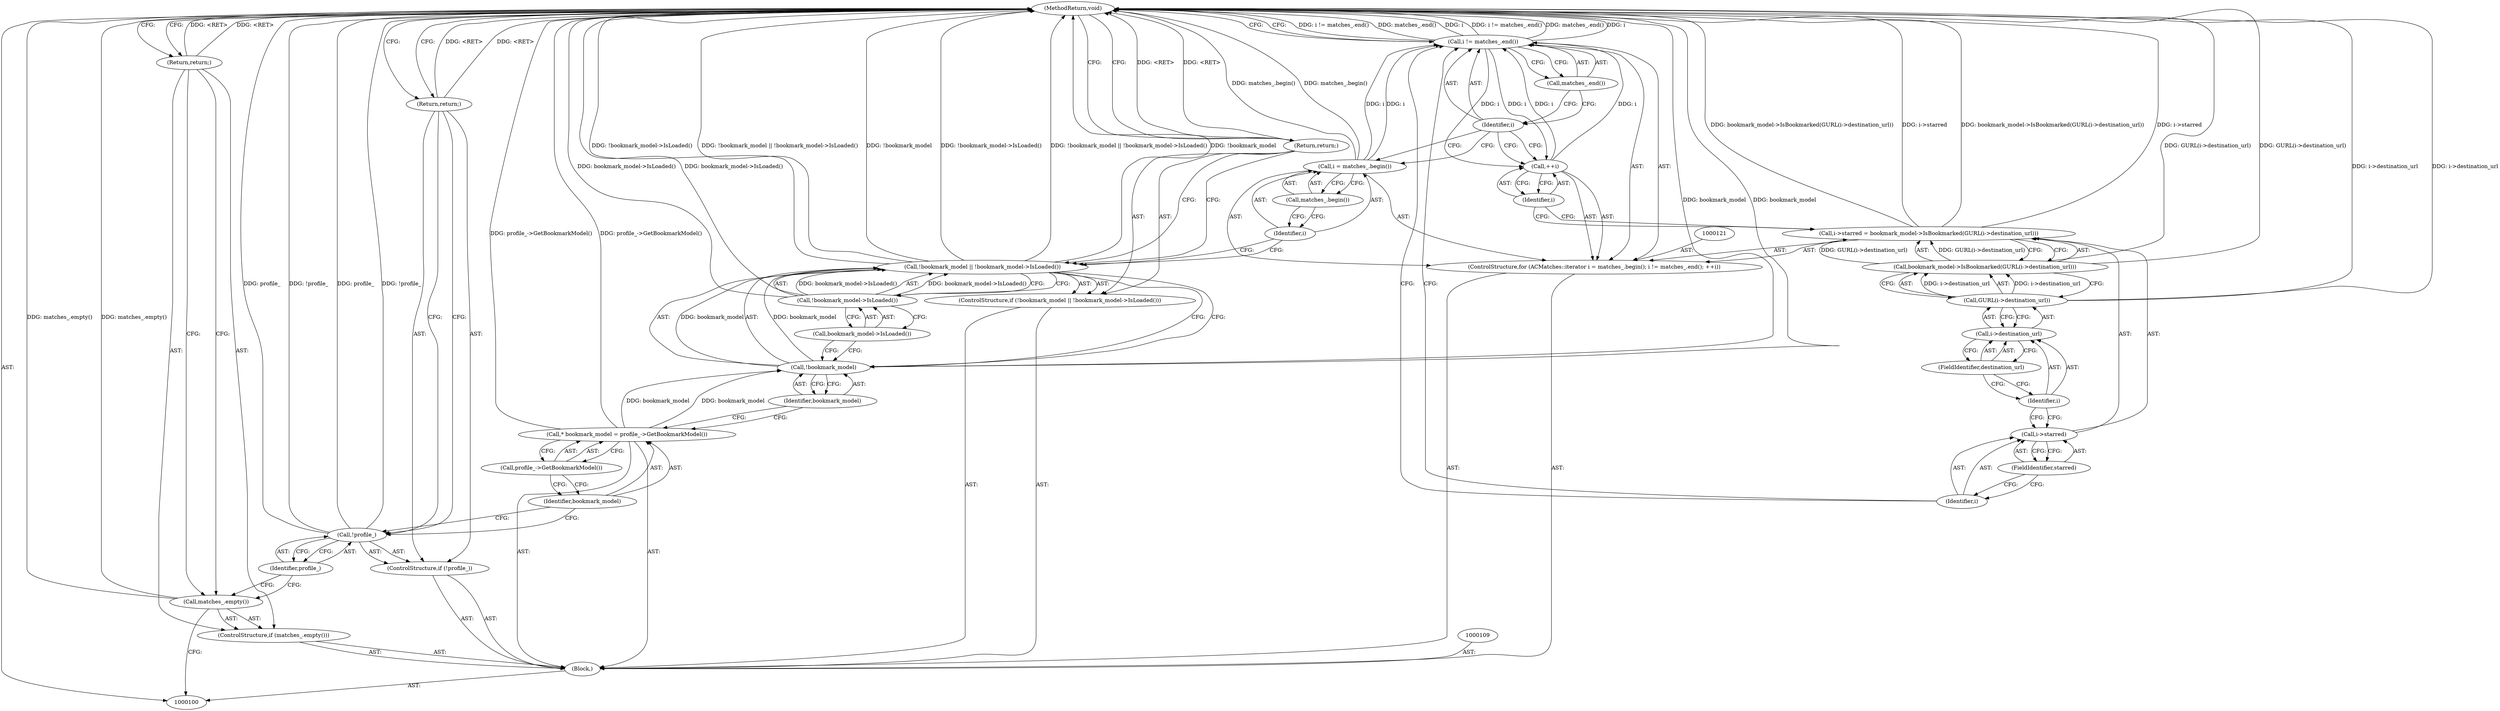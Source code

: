 digraph "1_Chrome_30f5bc981921d9c0221c82f38d80bd2d5c86a022_3" {
"1000139" [label="(MethodReturn,void)"];
"1000101" [label="(Block,)"];
"1000134" [label="(Call,bookmark_model->IsBookmarked(GURL(i->destination_url)))"];
"1000130" [label="(Call,i->starred = bookmark_model->IsBookmarked(GURL(i->destination_url)))"];
"1000131" [label="(Call,i->starred)"];
"1000132" [label="(Identifier,i)"];
"1000135" [label="(Call,GURL(i->destination_url))"];
"1000136" [label="(Call,i->destination_url)"];
"1000137" [label="(Identifier,i)"];
"1000138" [label="(FieldIdentifier,destination_url)"];
"1000133" [label="(FieldIdentifier,starred)"];
"1000102" [label="(ControlStructure,if (matches_.empty()))"];
"1000103" [label="(Call,matches_.empty())"];
"1000104" [label="(Return,return;)"];
"1000105" [label="(ControlStructure,if (!profile_))"];
"1000106" [label="(Call,!profile_)"];
"1000107" [label="(Identifier,profile_)"];
"1000108" [label="(Return,return;)"];
"1000110" [label="(Call,* bookmark_model = profile_->GetBookmarkModel())"];
"1000111" [label="(Identifier,bookmark_model)"];
"1000112" [label="(Call,profile_->GetBookmarkModel())"];
"1000113" [label="(ControlStructure,if (!bookmark_model || !bookmark_model->IsLoaded()))"];
"1000117" [label="(Call,!bookmark_model->IsLoaded())"];
"1000118" [label="(Call,bookmark_model->IsLoaded())"];
"1000114" [label="(Call,!bookmark_model || !bookmark_model->IsLoaded())"];
"1000115" [label="(Call,!bookmark_model)"];
"1000116" [label="(Identifier,bookmark_model)"];
"1000119" [label="(Return,return;)"];
"1000120" [label="(ControlStructure,for (ACMatches::iterator i = matches_.begin(); i != matches_.end(); ++i))"];
"1000122" [label="(Call,i = matches_.begin())"];
"1000123" [label="(Identifier,i)"];
"1000124" [label="(Call,matches_.begin())"];
"1000125" [label="(Call,i != matches_.end())"];
"1000126" [label="(Identifier,i)"];
"1000127" [label="(Call,matches_.end())"];
"1000128" [label="(Call,++i)"];
"1000129" [label="(Identifier,i)"];
"1000139" -> "1000100"  [label="AST: "];
"1000139" -> "1000104"  [label="CFG: "];
"1000139" -> "1000108"  [label="CFG: "];
"1000139" -> "1000119"  [label="CFG: "];
"1000139" -> "1000125"  [label="CFG: "];
"1000114" -> "1000139"  [label="DDG: !bookmark_model->IsLoaded()"];
"1000114" -> "1000139"  [label="DDG: !bookmark_model || !bookmark_model->IsLoaded()"];
"1000114" -> "1000139"  [label="DDG: !bookmark_model"];
"1000125" -> "1000139"  [label="DDG: i != matches_.end()"];
"1000125" -> "1000139"  [label="DDG: matches_.end()"];
"1000125" -> "1000139"  [label="DDG: i"];
"1000106" -> "1000139"  [label="DDG: profile_"];
"1000106" -> "1000139"  [label="DDG: !profile_"];
"1000117" -> "1000139"  [label="DDG: bookmark_model->IsLoaded()"];
"1000110" -> "1000139"  [label="DDG: profile_->GetBookmarkModel()"];
"1000115" -> "1000139"  [label="DDG: bookmark_model"];
"1000103" -> "1000139"  [label="DDG: matches_.empty()"];
"1000130" -> "1000139"  [label="DDG: bookmark_model->IsBookmarked(GURL(i->destination_url))"];
"1000130" -> "1000139"  [label="DDG: i->starred"];
"1000134" -> "1000139"  [label="DDG: GURL(i->destination_url)"];
"1000135" -> "1000139"  [label="DDG: i->destination_url"];
"1000122" -> "1000139"  [label="DDG: matches_.begin()"];
"1000108" -> "1000139"  [label="DDG: <RET>"];
"1000119" -> "1000139"  [label="DDG: <RET>"];
"1000104" -> "1000139"  [label="DDG: <RET>"];
"1000101" -> "1000100"  [label="AST: "];
"1000102" -> "1000101"  [label="AST: "];
"1000105" -> "1000101"  [label="AST: "];
"1000109" -> "1000101"  [label="AST: "];
"1000110" -> "1000101"  [label="AST: "];
"1000113" -> "1000101"  [label="AST: "];
"1000120" -> "1000101"  [label="AST: "];
"1000134" -> "1000130"  [label="AST: "];
"1000134" -> "1000135"  [label="CFG: "];
"1000135" -> "1000134"  [label="AST: "];
"1000130" -> "1000134"  [label="CFG: "];
"1000134" -> "1000139"  [label="DDG: GURL(i->destination_url)"];
"1000134" -> "1000130"  [label="DDG: GURL(i->destination_url)"];
"1000135" -> "1000134"  [label="DDG: i->destination_url"];
"1000130" -> "1000120"  [label="AST: "];
"1000130" -> "1000134"  [label="CFG: "];
"1000131" -> "1000130"  [label="AST: "];
"1000134" -> "1000130"  [label="AST: "];
"1000129" -> "1000130"  [label="CFG: "];
"1000130" -> "1000139"  [label="DDG: bookmark_model->IsBookmarked(GURL(i->destination_url))"];
"1000130" -> "1000139"  [label="DDG: i->starred"];
"1000134" -> "1000130"  [label="DDG: GURL(i->destination_url)"];
"1000131" -> "1000130"  [label="AST: "];
"1000131" -> "1000133"  [label="CFG: "];
"1000132" -> "1000131"  [label="AST: "];
"1000133" -> "1000131"  [label="AST: "];
"1000137" -> "1000131"  [label="CFG: "];
"1000132" -> "1000131"  [label="AST: "];
"1000132" -> "1000125"  [label="CFG: "];
"1000133" -> "1000132"  [label="CFG: "];
"1000135" -> "1000134"  [label="AST: "];
"1000135" -> "1000136"  [label="CFG: "];
"1000136" -> "1000135"  [label="AST: "];
"1000134" -> "1000135"  [label="CFG: "];
"1000135" -> "1000139"  [label="DDG: i->destination_url"];
"1000135" -> "1000134"  [label="DDG: i->destination_url"];
"1000136" -> "1000135"  [label="AST: "];
"1000136" -> "1000138"  [label="CFG: "];
"1000137" -> "1000136"  [label="AST: "];
"1000138" -> "1000136"  [label="AST: "];
"1000135" -> "1000136"  [label="CFG: "];
"1000137" -> "1000136"  [label="AST: "];
"1000137" -> "1000131"  [label="CFG: "];
"1000138" -> "1000137"  [label="CFG: "];
"1000138" -> "1000136"  [label="AST: "];
"1000138" -> "1000137"  [label="CFG: "];
"1000136" -> "1000138"  [label="CFG: "];
"1000133" -> "1000131"  [label="AST: "];
"1000133" -> "1000132"  [label="CFG: "];
"1000131" -> "1000133"  [label="CFG: "];
"1000102" -> "1000101"  [label="AST: "];
"1000103" -> "1000102"  [label="AST: "];
"1000104" -> "1000102"  [label="AST: "];
"1000103" -> "1000102"  [label="AST: "];
"1000103" -> "1000100"  [label="CFG: "];
"1000104" -> "1000103"  [label="CFG: "];
"1000107" -> "1000103"  [label="CFG: "];
"1000103" -> "1000139"  [label="DDG: matches_.empty()"];
"1000104" -> "1000102"  [label="AST: "];
"1000104" -> "1000103"  [label="CFG: "];
"1000139" -> "1000104"  [label="CFG: "];
"1000104" -> "1000139"  [label="DDG: <RET>"];
"1000105" -> "1000101"  [label="AST: "];
"1000106" -> "1000105"  [label="AST: "];
"1000108" -> "1000105"  [label="AST: "];
"1000106" -> "1000105"  [label="AST: "];
"1000106" -> "1000107"  [label="CFG: "];
"1000107" -> "1000106"  [label="AST: "];
"1000108" -> "1000106"  [label="CFG: "];
"1000111" -> "1000106"  [label="CFG: "];
"1000106" -> "1000139"  [label="DDG: profile_"];
"1000106" -> "1000139"  [label="DDG: !profile_"];
"1000107" -> "1000106"  [label="AST: "];
"1000107" -> "1000103"  [label="CFG: "];
"1000106" -> "1000107"  [label="CFG: "];
"1000108" -> "1000105"  [label="AST: "];
"1000108" -> "1000106"  [label="CFG: "];
"1000139" -> "1000108"  [label="CFG: "];
"1000108" -> "1000139"  [label="DDG: <RET>"];
"1000110" -> "1000101"  [label="AST: "];
"1000110" -> "1000112"  [label="CFG: "];
"1000111" -> "1000110"  [label="AST: "];
"1000112" -> "1000110"  [label="AST: "];
"1000116" -> "1000110"  [label="CFG: "];
"1000110" -> "1000139"  [label="DDG: profile_->GetBookmarkModel()"];
"1000110" -> "1000115"  [label="DDG: bookmark_model"];
"1000111" -> "1000110"  [label="AST: "];
"1000111" -> "1000106"  [label="CFG: "];
"1000112" -> "1000111"  [label="CFG: "];
"1000112" -> "1000110"  [label="AST: "];
"1000112" -> "1000111"  [label="CFG: "];
"1000110" -> "1000112"  [label="CFG: "];
"1000113" -> "1000101"  [label="AST: "];
"1000114" -> "1000113"  [label="AST: "];
"1000119" -> "1000113"  [label="AST: "];
"1000117" -> "1000114"  [label="AST: "];
"1000117" -> "1000118"  [label="CFG: "];
"1000118" -> "1000117"  [label="AST: "];
"1000114" -> "1000117"  [label="CFG: "];
"1000117" -> "1000139"  [label="DDG: bookmark_model->IsLoaded()"];
"1000117" -> "1000114"  [label="DDG: bookmark_model->IsLoaded()"];
"1000118" -> "1000117"  [label="AST: "];
"1000118" -> "1000115"  [label="CFG: "];
"1000117" -> "1000118"  [label="CFG: "];
"1000114" -> "1000113"  [label="AST: "];
"1000114" -> "1000115"  [label="CFG: "];
"1000114" -> "1000117"  [label="CFG: "];
"1000115" -> "1000114"  [label="AST: "];
"1000117" -> "1000114"  [label="AST: "];
"1000119" -> "1000114"  [label="CFG: "];
"1000123" -> "1000114"  [label="CFG: "];
"1000114" -> "1000139"  [label="DDG: !bookmark_model->IsLoaded()"];
"1000114" -> "1000139"  [label="DDG: !bookmark_model || !bookmark_model->IsLoaded()"];
"1000114" -> "1000139"  [label="DDG: !bookmark_model"];
"1000115" -> "1000114"  [label="DDG: bookmark_model"];
"1000117" -> "1000114"  [label="DDG: bookmark_model->IsLoaded()"];
"1000115" -> "1000114"  [label="AST: "];
"1000115" -> "1000116"  [label="CFG: "];
"1000116" -> "1000115"  [label="AST: "];
"1000118" -> "1000115"  [label="CFG: "];
"1000114" -> "1000115"  [label="CFG: "];
"1000115" -> "1000139"  [label="DDG: bookmark_model"];
"1000115" -> "1000114"  [label="DDG: bookmark_model"];
"1000110" -> "1000115"  [label="DDG: bookmark_model"];
"1000116" -> "1000115"  [label="AST: "];
"1000116" -> "1000110"  [label="CFG: "];
"1000115" -> "1000116"  [label="CFG: "];
"1000119" -> "1000113"  [label="AST: "];
"1000119" -> "1000114"  [label="CFG: "];
"1000139" -> "1000119"  [label="CFG: "];
"1000119" -> "1000139"  [label="DDG: <RET>"];
"1000120" -> "1000101"  [label="AST: "];
"1000121" -> "1000120"  [label="AST: "];
"1000122" -> "1000120"  [label="AST: "];
"1000125" -> "1000120"  [label="AST: "];
"1000128" -> "1000120"  [label="AST: "];
"1000130" -> "1000120"  [label="AST: "];
"1000122" -> "1000120"  [label="AST: "];
"1000122" -> "1000124"  [label="CFG: "];
"1000123" -> "1000122"  [label="AST: "];
"1000124" -> "1000122"  [label="AST: "];
"1000126" -> "1000122"  [label="CFG: "];
"1000122" -> "1000139"  [label="DDG: matches_.begin()"];
"1000122" -> "1000125"  [label="DDG: i"];
"1000123" -> "1000122"  [label="AST: "];
"1000123" -> "1000114"  [label="CFG: "];
"1000124" -> "1000123"  [label="CFG: "];
"1000124" -> "1000122"  [label="AST: "];
"1000124" -> "1000123"  [label="CFG: "];
"1000122" -> "1000124"  [label="CFG: "];
"1000125" -> "1000120"  [label="AST: "];
"1000125" -> "1000127"  [label="CFG: "];
"1000126" -> "1000125"  [label="AST: "];
"1000127" -> "1000125"  [label="AST: "];
"1000132" -> "1000125"  [label="CFG: "];
"1000139" -> "1000125"  [label="CFG: "];
"1000125" -> "1000139"  [label="DDG: i != matches_.end()"];
"1000125" -> "1000139"  [label="DDG: matches_.end()"];
"1000125" -> "1000139"  [label="DDG: i"];
"1000122" -> "1000125"  [label="DDG: i"];
"1000128" -> "1000125"  [label="DDG: i"];
"1000125" -> "1000128"  [label="DDG: i"];
"1000126" -> "1000125"  [label="AST: "];
"1000126" -> "1000122"  [label="CFG: "];
"1000126" -> "1000128"  [label="CFG: "];
"1000127" -> "1000126"  [label="CFG: "];
"1000127" -> "1000125"  [label="AST: "];
"1000127" -> "1000126"  [label="CFG: "];
"1000125" -> "1000127"  [label="CFG: "];
"1000128" -> "1000120"  [label="AST: "];
"1000128" -> "1000129"  [label="CFG: "];
"1000129" -> "1000128"  [label="AST: "];
"1000126" -> "1000128"  [label="CFG: "];
"1000128" -> "1000125"  [label="DDG: i"];
"1000125" -> "1000128"  [label="DDG: i"];
"1000129" -> "1000128"  [label="AST: "];
"1000129" -> "1000130"  [label="CFG: "];
"1000128" -> "1000129"  [label="CFG: "];
}
